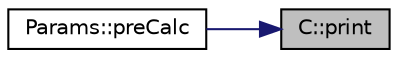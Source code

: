 digraph "C::print"
{
 // LATEX_PDF_SIZE
  edge [fontname="Helvetica",fontsize="10",labelfontname="Helvetica",labelfontsize="10"];
  node [fontname="Helvetica",fontsize="10",shape=record];
  rankdir="RL";
  Node1 [label="C::print",height=0.2,width=0.4,color="black", fillcolor="grey75", style="filled", fontcolor="black",tooltip=" "];
  Node1 -> Node2 [dir="back",color="midnightblue",fontsize="10",style="solid"];
  Node2 [label="Params::preCalc",height=0.2,width=0.4,color="black", fillcolor="white", style="filled",URL="$classParams.html#a6045b8e296d2f70b3eaefb62bfc6807d",tooltip=" "];
}

